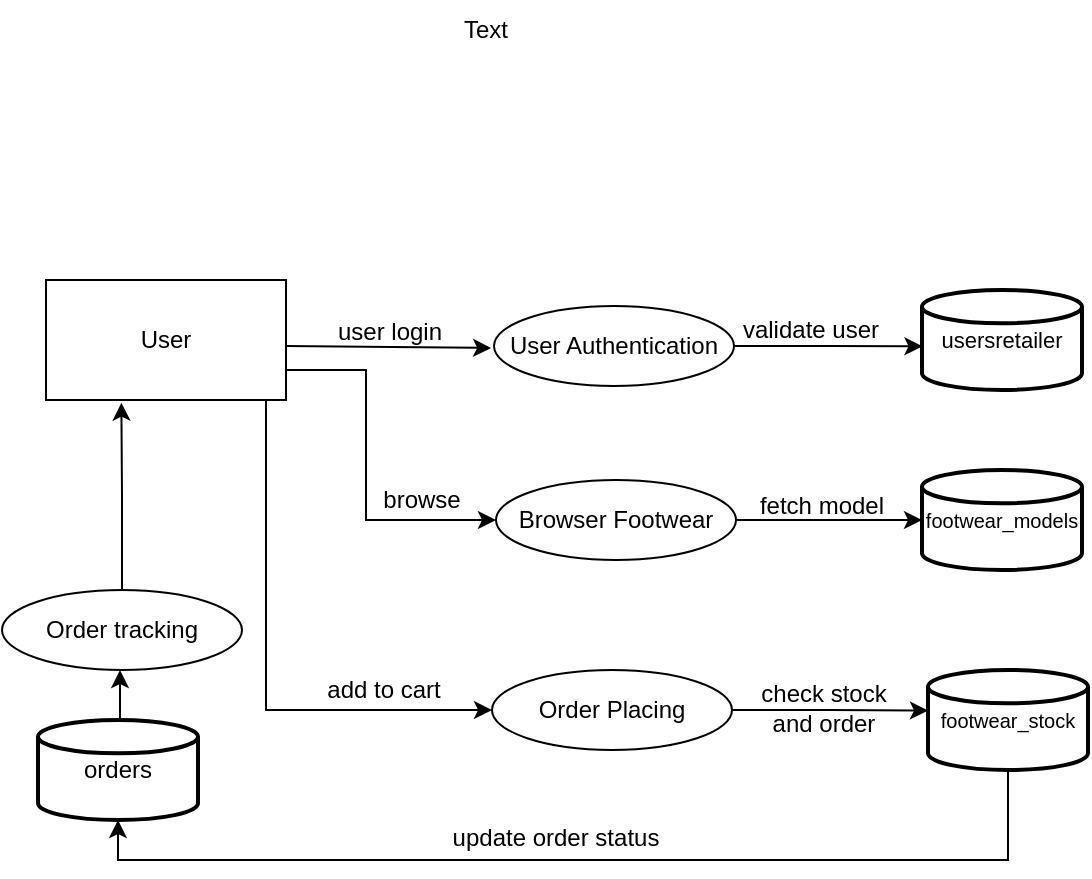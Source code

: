<mxfile version="26.1.3">
  <diagram name="Page-1" id="d4cGZ_fmJUMX6lkNEKHp">
    <mxGraphModel dx="859" dy="539" grid="1" gridSize="10" guides="1" tooltips="1" connect="1" arrows="1" fold="1" page="1" pageScale="1" pageWidth="850" pageHeight="1100" math="0" shadow="0">
      <root>
        <mxCell id="0" />
        <mxCell id="1" parent="0" />
        <mxCell id="Liyd7LdIzqknfs-HzHna-25" style="edgeStyle=orthogonalEdgeStyle;rounded=0;orthogonalLoop=1;jettySize=auto;html=1;exitX=1;exitY=0.75;exitDx=0;exitDy=0;entryX=0;entryY=0.5;entryDx=0;entryDy=0;" edge="1" parent="1" source="Liyd7LdIzqknfs-HzHna-13" target="Liyd7LdIzqknfs-HzHna-15">
          <mxGeometry relative="1" as="geometry">
            <Array as="points">
              <mxPoint x="240" y="245" />
              <mxPoint x="240" y="320" />
            </Array>
          </mxGeometry>
        </mxCell>
        <mxCell id="Liyd7LdIzqknfs-HzHna-27" style="edgeStyle=orthogonalEdgeStyle;rounded=0;orthogonalLoop=1;jettySize=auto;html=1;exitX=1;exitY=1;exitDx=0;exitDy=0;entryX=0;entryY=0.5;entryDx=0;entryDy=0;" edge="1" parent="1" source="Liyd7LdIzqknfs-HzHna-13" target="Liyd7LdIzqknfs-HzHna-17">
          <mxGeometry relative="1" as="geometry">
            <Array as="points">
              <mxPoint x="190" y="260" />
              <mxPoint x="190" y="415" />
            </Array>
          </mxGeometry>
        </mxCell>
        <mxCell id="Liyd7LdIzqknfs-HzHna-13" value="User" style="rounded=0;whiteSpace=wrap;html=1;" vertex="1" parent="1">
          <mxGeometry x="80" y="200" width="120" height="60" as="geometry" />
        </mxCell>
        <mxCell id="Liyd7LdIzqknfs-HzHna-14" value="User Authentication" style="ellipse;whiteSpace=wrap;html=1;" vertex="1" parent="1">
          <mxGeometry x="304" y="213" width="120" height="40" as="geometry" />
        </mxCell>
        <mxCell id="Liyd7LdIzqknfs-HzHna-15" value="Browser Footwear" style="ellipse;whiteSpace=wrap;html=1;" vertex="1" parent="1">
          <mxGeometry x="305" y="300" width="120" height="40" as="geometry" />
        </mxCell>
        <mxCell id="Liyd7LdIzqknfs-HzHna-17" value="Order Placing" style="ellipse;whiteSpace=wrap;html=1;" vertex="1" parent="1">
          <mxGeometry x="303" y="395" width="120" height="40" as="geometry" />
        </mxCell>
        <mxCell id="Liyd7LdIzqknfs-HzHna-18" value="Order tracking" style="ellipse;whiteSpace=wrap;html=1;" vertex="1" parent="1">
          <mxGeometry x="58" y="355" width="120" height="40" as="geometry" />
        </mxCell>
        <mxCell id="Liyd7LdIzqknfs-HzHna-19" value="usersretailer" style="strokeWidth=2;html=1;shape=mxgraph.flowchart.database;whiteSpace=wrap;fontSize=11;" vertex="1" parent="1">
          <mxGeometry x="518" y="205" width="80" height="50" as="geometry" />
        </mxCell>
        <mxCell id="Liyd7LdIzqknfs-HzHna-20" value="footwear_models" style="strokeWidth=2;html=1;shape=mxgraph.flowchart.database;whiteSpace=wrap;fontSize=10;" vertex="1" parent="1">
          <mxGeometry x="518" y="295" width="80" height="50" as="geometry" />
        </mxCell>
        <mxCell id="Liyd7LdIzqknfs-HzHna-21" value="&lt;font style=&quot;font-size: 10px;&quot;&gt;footwear_stock&lt;/font&gt;" style="strokeWidth=2;html=1;shape=mxgraph.flowchart.database;whiteSpace=wrap;" vertex="1" parent="1">
          <mxGeometry x="521" y="395" width="80" height="50" as="geometry" />
        </mxCell>
        <mxCell id="Liyd7LdIzqknfs-HzHna-30" value="" style="edgeStyle=orthogonalEdgeStyle;rounded=0;orthogonalLoop=1;jettySize=auto;html=1;" edge="1" parent="1">
          <mxGeometry relative="1" as="geometry">
            <mxPoint x="115.037" y="420" as="sourcePoint" />
            <mxPoint x="117" y="395" as="targetPoint" />
          </mxGeometry>
        </mxCell>
        <mxCell id="Liyd7LdIzqknfs-HzHna-22" value="orders" style="strokeWidth=2;html=1;shape=mxgraph.flowchart.database;whiteSpace=wrap;" vertex="1" parent="1">
          <mxGeometry x="76" y="420" width="80" height="50" as="geometry" />
        </mxCell>
        <mxCell id="Liyd7LdIzqknfs-HzHna-26" style="edgeStyle=orthogonalEdgeStyle;rounded=0;orthogonalLoop=1;jettySize=auto;html=1;exitX=1;exitY=0.5;exitDx=0;exitDy=0;entryX=0;entryY=0.5;entryDx=0;entryDy=0;entryPerimeter=0;" edge="1" parent="1" source="Liyd7LdIzqknfs-HzHna-15" target="Liyd7LdIzqknfs-HzHna-20">
          <mxGeometry relative="1" as="geometry" />
        </mxCell>
        <mxCell id="Liyd7LdIzqknfs-HzHna-28" style="edgeStyle=orthogonalEdgeStyle;rounded=0;orthogonalLoop=1;jettySize=auto;html=1;exitX=1;exitY=0.5;exitDx=0;exitDy=0;entryX=0;entryY=0.406;entryDx=0;entryDy=0;entryPerimeter=0;" edge="1" parent="1" source="Liyd7LdIzqknfs-HzHna-17" target="Liyd7LdIzqknfs-HzHna-21">
          <mxGeometry relative="1" as="geometry" />
        </mxCell>
        <mxCell id="Liyd7LdIzqknfs-HzHna-29" style="edgeStyle=orthogonalEdgeStyle;rounded=0;orthogonalLoop=1;jettySize=auto;html=1;exitX=0.5;exitY=1;exitDx=0;exitDy=0;exitPerimeter=0;entryX=0.5;entryY=1;entryDx=0;entryDy=0;entryPerimeter=0;" edge="1" parent="1" source="Liyd7LdIzqknfs-HzHna-21" target="Liyd7LdIzqknfs-HzHna-22">
          <mxGeometry relative="1" as="geometry" />
        </mxCell>
        <mxCell id="Liyd7LdIzqknfs-HzHna-32" style="edgeStyle=orthogonalEdgeStyle;rounded=0;orthogonalLoop=1;jettySize=auto;html=1;entryX=0.003;entryY=0.563;entryDx=0;entryDy=0;entryPerimeter=0;" edge="1" parent="1" source="Liyd7LdIzqknfs-HzHna-14" target="Liyd7LdIzqknfs-HzHna-19">
          <mxGeometry relative="1" as="geometry">
            <mxPoint x="385" y="233" as="sourcePoint" />
            <mxPoint x="501" y="233" as="targetPoint" />
          </mxGeometry>
        </mxCell>
        <mxCell id="Liyd7LdIzqknfs-HzHna-34" style="edgeStyle=orthogonalEdgeStyle;rounded=0;orthogonalLoop=1;jettySize=auto;html=1;exitX=1;exitY=0.5;exitDx=0;exitDy=0;entryX=-0.012;entryY=0.525;entryDx=0;entryDy=0;entryPerimeter=0;" edge="1" parent="1" target="Liyd7LdIzqknfs-HzHna-14">
          <mxGeometry relative="1" as="geometry">
            <mxPoint x="200" y="233" as="sourcePoint" />
            <mxPoint x="290.04" y="233.08" as="targetPoint" />
          </mxGeometry>
        </mxCell>
        <mxCell id="Liyd7LdIzqknfs-HzHna-35" value="user login" style="text;strokeColor=none;align=center;fillColor=none;html=1;verticalAlign=middle;whiteSpace=wrap;rounded=0;" vertex="1" parent="1">
          <mxGeometry x="222" y="211" width="60" height="30" as="geometry" />
        </mxCell>
        <mxCell id="Liyd7LdIzqknfs-HzHna-36" value="validate user" style="text;strokeColor=none;align=center;fillColor=none;html=1;verticalAlign=middle;whiteSpace=wrap;rounded=0;" vertex="1" parent="1">
          <mxGeometry x="423" y="215" width="79" height="20" as="geometry" />
        </mxCell>
        <mxCell id="Liyd7LdIzqknfs-HzHna-38" value="Text" style="text;strokeColor=none;align=center;fillColor=none;html=1;verticalAlign=middle;whiteSpace=wrap;rounded=0;" vertex="1" parent="1">
          <mxGeometry x="270" y="60" width="60" height="30" as="geometry" />
        </mxCell>
        <mxCell id="Liyd7LdIzqknfs-HzHna-39" value="fetch model" style="text;strokeColor=none;align=center;fillColor=none;html=1;verticalAlign=middle;whiteSpace=wrap;rounded=0;" vertex="1" parent="1">
          <mxGeometry x="428" y="298" width="80" height="30" as="geometry" />
        </mxCell>
        <mxCell id="Liyd7LdIzqknfs-HzHna-40" value="browse" style="text;strokeColor=none;align=center;fillColor=none;html=1;verticalAlign=middle;whiteSpace=wrap;rounded=0;" vertex="1" parent="1">
          <mxGeometry x="238" y="295" width="60" height="30" as="geometry" />
        </mxCell>
        <mxCell id="Liyd7LdIzqknfs-HzHna-41" value="add to cart" style="text;strokeColor=none;align=center;fillColor=none;html=1;verticalAlign=middle;whiteSpace=wrap;rounded=0;" vertex="1" parent="1">
          <mxGeometry x="219" y="390" width="60" height="30" as="geometry" />
        </mxCell>
        <mxCell id="Liyd7LdIzqknfs-HzHna-42" value="check stock&lt;div&gt;and order&lt;/div&gt;" style="text;strokeColor=none;align=center;fillColor=none;html=1;verticalAlign=middle;whiteSpace=wrap;rounded=0;" vertex="1" parent="1">
          <mxGeometry x="414" y="399" width="110" height="30" as="geometry" />
        </mxCell>
        <mxCell id="Liyd7LdIzqknfs-HzHna-43" value="update order status" style="text;strokeColor=none;align=center;fillColor=none;html=1;verticalAlign=middle;whiteSpace=wrap;rounded=0;" vertex="1" parent="1">
          <mxGeometry x="280" y="464" width="110" height="30" as="geometry" />
        </mxCell>
        <mxCell id="Liyd7LdIzqknfs-HzHna-44" style="edgeStyle=orthogonalEdgeStyle;rounded=0;orthogonalLoop=1;jettySize=auto;html=1;exitX=0.5;exitY=0;exitDx=0;exitDy=0;entryX=0.314;entryY=1.022;entryDx=0;entryDy=0;entryPerimeter=0;" edge="1" parent="1" source="Liyd7LdIzqknfs-HzHna-18" target="Liyd7LdIzqknfs-HzHna-13">
          <mxGeometry relative="1" as="geometry" />
        </mxCell>
      </root>
    </mxGraphModel>
  </diagram>
</mxfile>
